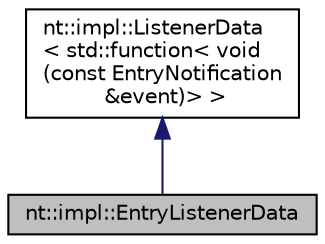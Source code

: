 digraph "nt::impl::EntryListenerData"
{
  edge [fontname="Helvetica",fontsize="10",labelfontname="Helvetica",labelfontsize="10"];
  node [fontname="Helvetica",fontsize="10",shape=record];
  Node1 [label="nt::impl::EntryListenerData",height=0.2,width=0.4,color="black", fillcolor="grey75", style="filled", fontcolor="black"];
  Node2 -> Node1 [dir="back",color="midnightblue",fontsize="10",style="solid",fontname="Helvetica"];
  Node2 [label="nt::impl::ListenerData\l\< std::function\< void\l(const EntryNotification\l &event)\> \>",height=0.2,width=0.4,color="black", fillcolor="white", style="filled",URL="$classnt_1_1impl_1_1ListenerData.html"];
}
